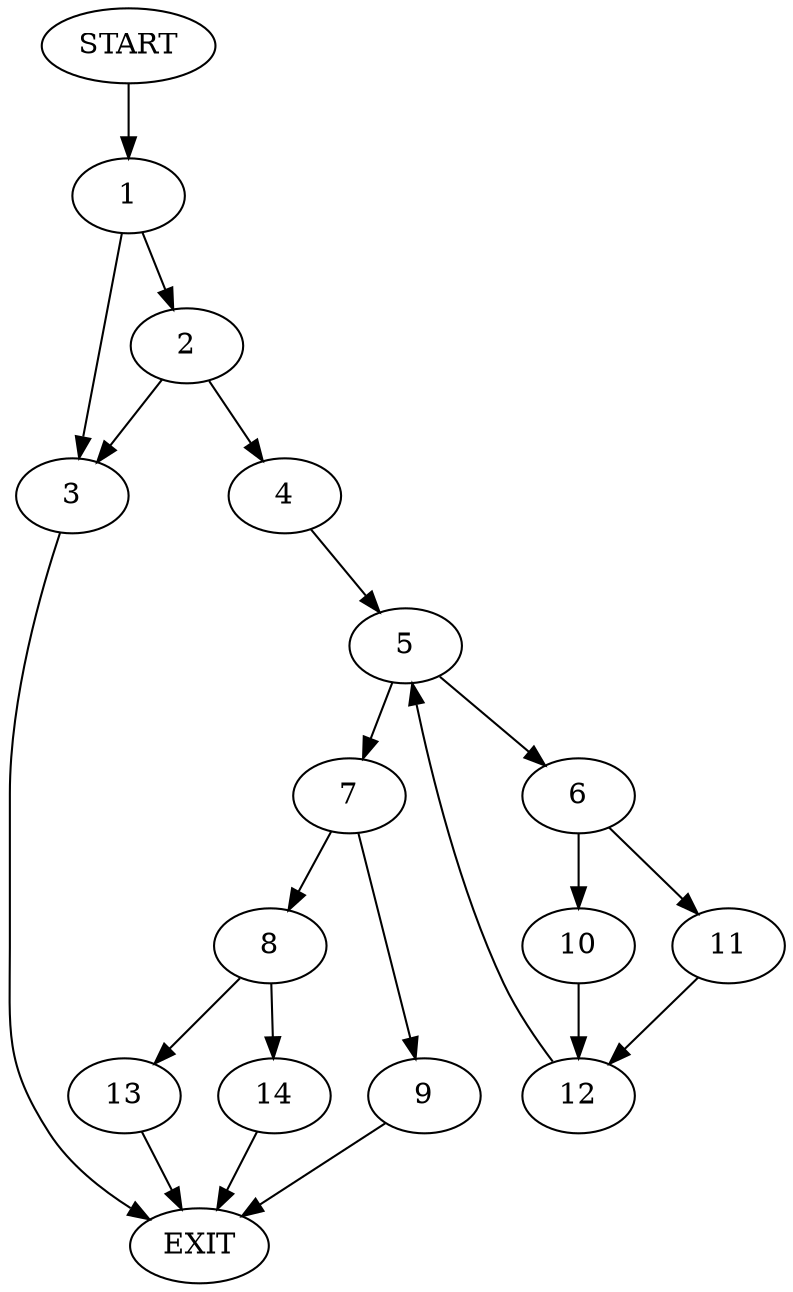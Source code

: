 digraph {
0 [label="START"]
15 [label="EXIT"]
0 -> 1
1 -> 2
1 -> 3
3 -> 15
2 -> 4
2 -> 3
4 -> 5
5 -> 6
5 -> 7
7 -> 8
7 -> 9
6 -> 10
6 -> 11
11 -> 12
10 -> 12
12 -> 5
9 -> 15
8 -> 13
8 -> 14
13 -> 15
14 -> 15
}
